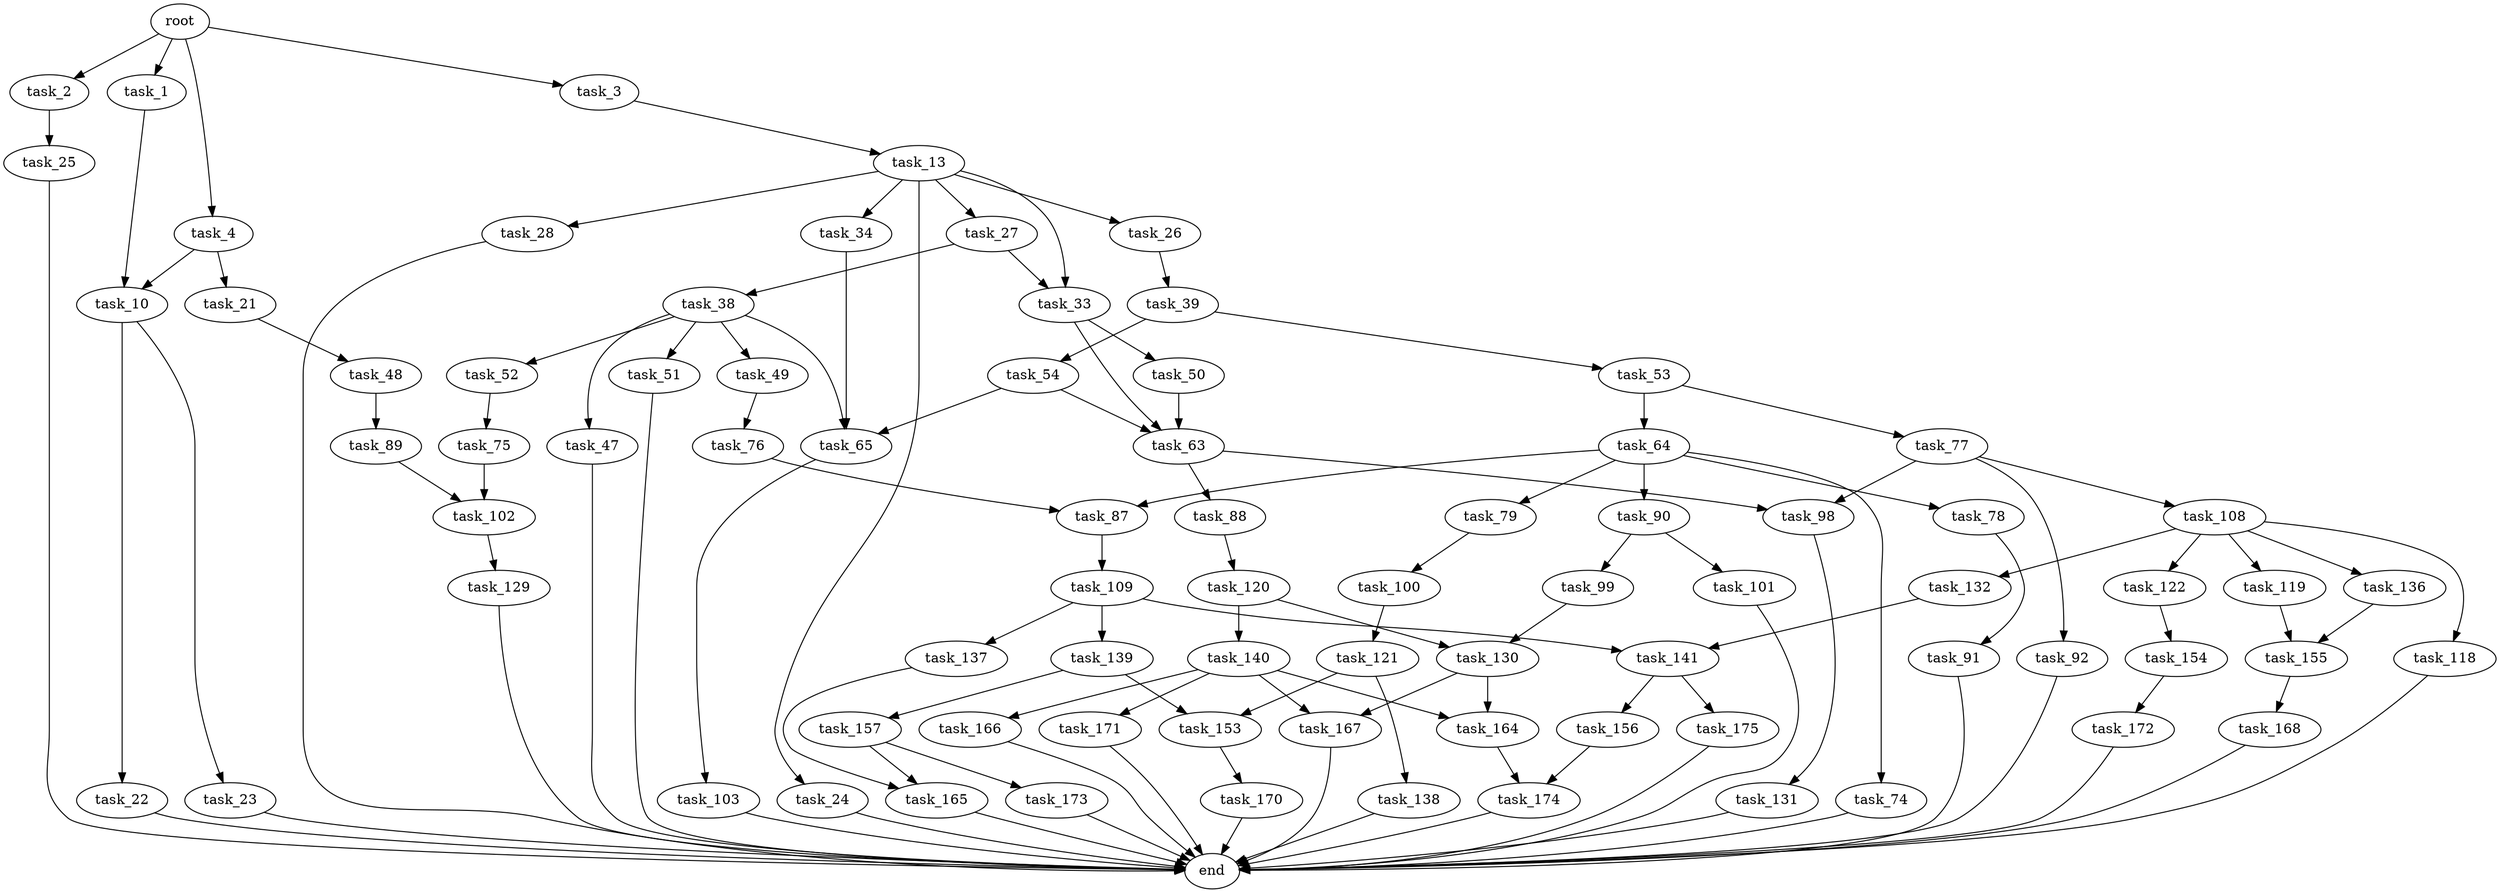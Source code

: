 digraph G {
  root [size="0.000000"];
  task_1 [size="253630617785.000000"];
  task_2 [size="368293445632.000000"];
  task_3 [size="37047882273.000000"];
  task_4 [size="22438946061.000000"];
  task_10 [size="23851685720.000000"];
  task_13 [size="231928233984.000000"];
  task_21 [size="12183988177.000000"];
  task_22 [size="572500968638.000000"];
  task_23 [size="68719476736.000000"];
  task_24 [size="15207143402.000000"];
  task_25 [size="22505941925.000000"];
  task_26 [size="16813053451.000000"];
  task_27 [size="10467135652.000000"];
  task_28 [size="590011087856.000000"];
  task_33 [size="2182276079.000000"];
  task_34 [size="68719476736.000000"];
  task_38 [size="134217728000.000000"];
  task_39 [size="12938927203.000000"];
  task_47 [size="11026046119.000000"];
  task_48 [size="9239740013.000000"];
  task_49 [size="113300554888.000000"];
  task_50 [size="356905024871.000000"];
  task_51 [size="7588009388.000000"];
  task_52 [size="68719476736.000000"];
  task_53 [size="28128254904.000000"];
  task_54 [size="1363641130209.000000"];
  task_63 [size="549755813888.000000"];
  task_64 [size="1052726657.000000"];
  task_65 [size="231928233984.000000"];
  task_74 [size="134217728000.000000"];
  task_75 [size="884336004.000000"];
  task_76 [size="1093220889.000000"];
  task_77 [size="260313825077.000000"];
  task_78 [size="37995764307.000000"];
  task_79 [size="5905726507.000000"];
  task_87 [size="1567511610.000000"];
  task_88 [size="559950393840.000000"];
  task_89 [size="134217728000.000000"];
  task_90 [size="52020548611.000000"];
  task_91 [size="945693515.000000"];
  task_92 [size="2016092872.000000"];
  task_98 [size="8589934592.000000"];
  task_99 [size="101129982635.000000"];
  task_100 [size="549755813888.000000"];
  task_101 [size="68719476736.000000"];
  task_102 [size="8589934592.000000"];
  task_103 [size="48339659975.000000"];
  task_108 [size="28991029248.000000"];
  task_109 [size="1073741824000.000000"];
  task_118 [size="549755813888.000000"];
  task_119 [size="447977285781.000000"];
  task_120 [size="9943008099.000000"];
  task_121 [size="938545816.000000"];
  task_122 [size="484504721560.000000"];
  task_129 [size="1379057686.000000"];
  task_130 [size="281736190.000000"];
  task_131 [size="782757789696.000000"];
  task_132 [size="28930109090.000000"];
  task_136 [size="17320867925.000000"];
  task_137 [size="1021959272270.000000"];
  task_138 [size="15870500779.000000"];
  task_139 [size="709936114879.000000"];
  task_140 [size="22263867307.000000"];
  task_141 [size="4821000225.000000"];
  task_153 [size="231928233984.000000"];
  task_154 [size="14598462991.000000"];
  task_155 [size="5233812966.000000"];
  task_156 [size="549755813888.000000"];
  task_157 [size="134217728000.000000"];
  task_164 [size="1093489364487.000000"];
  task_165 [size="3622711901.000000"];
  task_166 [size="443277260810.000000"];
  task_167 [size="368293445632.000000"];
  task_168 [size="93121098336.000000"];
  task_170 [size="140027552908.000000"];
  task_171 [size="160195728457.000000"];
  task_172 [size="715303009706.000000"];
  task_173 [size="495949484135.000000"];
  task_174 [size="1219683174741.000000"];
  task_175 [size="68719476736.000000"];
  end [size="0.000000"];

  root -> task_1 [size="1.000000"];
  root -> task_2 [size="1.000000"];
  root -> task_3 [size="1.000000"];
  root -> task_4 [size="1.000000"];
  task_1 -> task_10 [size="301989888.000000"];
  task_2 -> task_25 [size="411041792.000000"];
  task_3 -> task_13 [size="33554432.000000"];
  task_4 -> task_10 [size="536870912.000000"];
  task_4 -> task_21 [size="536870912.000000"];
  task_10 -> task_22 [size="536870912.000000"];
  task_10 -> task_23 [size="536870912.000000"];
  task_13 -> task_24 [size="301989888.000000"];
  task_13 -> task_26 [size="301989888.000000"];
  task_13 -> task_27 [size="301989888.000000"];
  task_13 -> task_28 [size="301989888.000000"];
  task_13 -> task_33 [size="301989888.000000"];
  task_13 -> task_34 [size="301989888.000000"];
  task_21 -> task_48 [size="679477248.000000"];
  task_22 -> end [size="1.000000"];
  task_23 -> end [size="1.000000"];
  task_24 -> end [size="1.000000"];
  task_25 -> end [size="1.000000"];
  task_26 -> task_39 [size="679477248.000000"];
  task_27 -> task_33 [size="536870912.000000"];
  task_27 -> task_38 [size="536870912.000000"];
  task_28 -> end [size="1.000000"];
  task_33 -> task_50 [size="134217728.000000"];
  task_33 -> task_63 [size="134217728.000000"];
  task_34 -> task_65 [size="134217728.000000"];
  task_38 -> task_47 [size="209715200.000000"];
  task_38 -> task_49 [size="209715200.000000"];
  task_38 -> task_51 [size="209715200.000000"];
  task_38 -> task_52 [size="209715200.000000"];
  task_38 -> task_65 [size="209715200.000000"];
  task_39 -> task_53 [size="536870912.000000"];
  task_39 -> task_54 [size="536870912.000000"];
  task_47 -> end [size="1.000000"];
  task_48 -> task_89 [size="209715200.000000"];
  task_49 -> task_76 [size="411041792.000000"];
  task_50 -> task_63 [size="838860800.000000"];
  task_51 -> end [size="1.000000"];
  task_52 -> task_75 [size="134217728.000000"];
  task_53 -> task_64 [size="75497472.000000"];
  task_53 -> task_77 [size="75497472.000000"];
  task_54 -> task_63 [size="838860800.000000"];
  task_54 -> task_65 [size="838860800.000000"];
  task_63 -> task_88 [size="536870912.000000"];
  task_63 -> task_98 [size="536870912.000000"];
  task_64 -> task_74 [size="33554432.000000"];
  task_64 -> task_78 [size="33554432.000000"];
  task_64 -> task_79 [size="33554432.000000"];
  task_64 -> task_87 [size="33554432.000000"];
  task_64 -> task_90 [size="33554432.000000"];
  task_65 -> task_103 [size="301989888.000000"];
  task_74 -> end [size="1.000000"];
  task_75 -> task_102 [size="75497472.000000"];
  task_76 -> task_87 [size="75497472.000000"];
  task_77 -> task_92 [size="536870912.000000"];
  task_77 -> task_98 [size="536870912.000000"];
  task_77 -> task_108 [size="536870912.000000"];
  task_78 -> task_91 [size="838860800.000000"];
  task_79 -> task_100 [size="134217728.000000"];
  task_87 -> task_109 [size="33554432.000000"];
  task_88 -> task_120 [size="536870912.000000"];
  task_89 -> task_102 [size="209715200.000000"];
  task_90 -> task_99 [size="838860800.000000"];
  task_90 -> task_101 [size="838860800.000000"];
  task_91 -> end [size="1.000000"];
  task_92 -> end [size="1.000000"];
  task_98 -> task_131 [size="33554432.000000"];
  task_99 -> task_130 [size="134217728.000000"];
  task_100 -> task_121 [size="536870912.000000"];
  task_101 -> end [size="1.000000"];
  task_102 -> task_129 [size="33554432.000000"];
  task_103 -> end [size="1.000000"];
  task_108 -> task_118 [size="75497472.000000"];
  task_108 -> task_119 [size="75497472.000000"];
  task_108 -> task_122 [size="75497472.000000"];
  task_108 -> task_132 [size="75497472.000000"];
  task_108 -> task_136 [size="75497472.000000"];
  task_109 -> task_137 [size="838860800.000000"];
  task_109 -> task_139 [size="838860800.000000"];
  task_109 -> task_141 [size="838860800.000000"];
  task_118 -> end [size="1.000000"];
  task_119 -> task_155 [size="679477248.000000"];
  task_120 -> task_130 [size="209715200.000000"];
  task_120 -> task_140 [size="209715200.000000"];
  task_121 -> task_138 [size="33554432.000000"];
  task_121 -> task_153 [size="33554432.000000"];
  task_122 -> task_154 [size="536870912.000000"];
  task_129 -> end [size="1.000000"];
  task_130 -> task_164 [size="33554432.000000"];
  task_130 -> task_167 [size="33554432.000000"];
  task_131 -> end [size="1.000000"];
  task_132 -> task_141 [size="536870912.000000"];
  task_136 -> task_155 [size="536870912.000000"];
  task_137 -> task_165 [size="838860800.000000"];
  task_138 -> end [size="1.000000"];
  task_139 -> task_153 [size="536870912.000000"];
  task_139 -> task_157 [size="536870912.000000"];
  task_140 -> task_164 [size="838860800.000000"];
  task_140 -> task_166 [size="838860800.000000"];
  task_140 -> task_167 [size="838860800.000000"];
  task_140 -> task_171 [size="838860800.000000"];
  task_141 -> task_156 [size="75497472.000000"];
  task_141 -> task_175 [size="75497472.000000"];
  task_153 -> task_170 [size="301989888.000000"];
  task_154 -> task_172 [size="33554432.000000"];
  task_155 -> task_168 [size="134217728.000000"];
  task_156 -> task_174 [size="536870912.000000"];
  task_157 -> task_165 [size="209715200.000000"];
  task_157 -> task_173 [size="209715200.000000"];
  task_164 -> task_174 [size="679477248.000000"];
  task_165 -> end [size="1.000000"];
  task_166 -> end [size="1.000000"];
  task_167 -> end [size="1.000000"];
  task_168 -> end [size="1.000000"];
  task_170 -> end [size="1.000000"];
  task_171 -> end [size="1.000000"];
  task_172 -> end [size="1.000000"];
  task_173 -> end [size="1.000000"];
  task_174 -> end [size="1.000000"];
  task_175 -> end [size="1.000000"];
}
